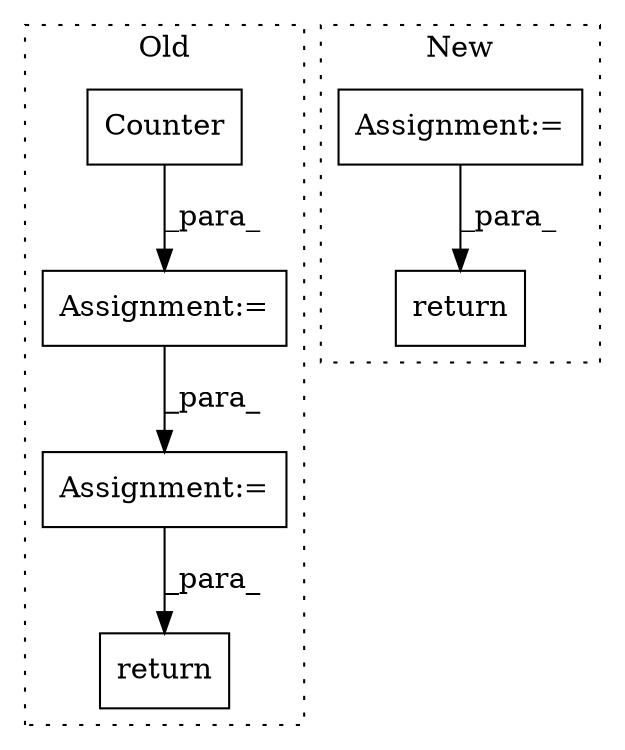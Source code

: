 digraph G {
subgraph cluster0 {
1 [label="Counter" a="32" s="450,496" l="8,1" shape="box"];
3 [label="return" a="41" s="656" l="7" shape="box"];
4 [label="Assignment:=" a="7" s="449" l="1" shape="box"];
6 [label="Assignment:=" a="7" s="590" l="1" shape="box"];
label = "Old";
style="dotted";
}
subgraph cluster1 {
2 [label="return" a="41" s="394" l="7" shape="box"];
5 [label="Assignment:=" a="7" s="267" l="10" shape="box"];
label = "New";
style="dotted";
}
1 -> 4 [label="_para_"];
4 -> 6 [label="_para_"];
5 -> 2 [label="_para_"];
6 -> 3 [label="_para_"];
}